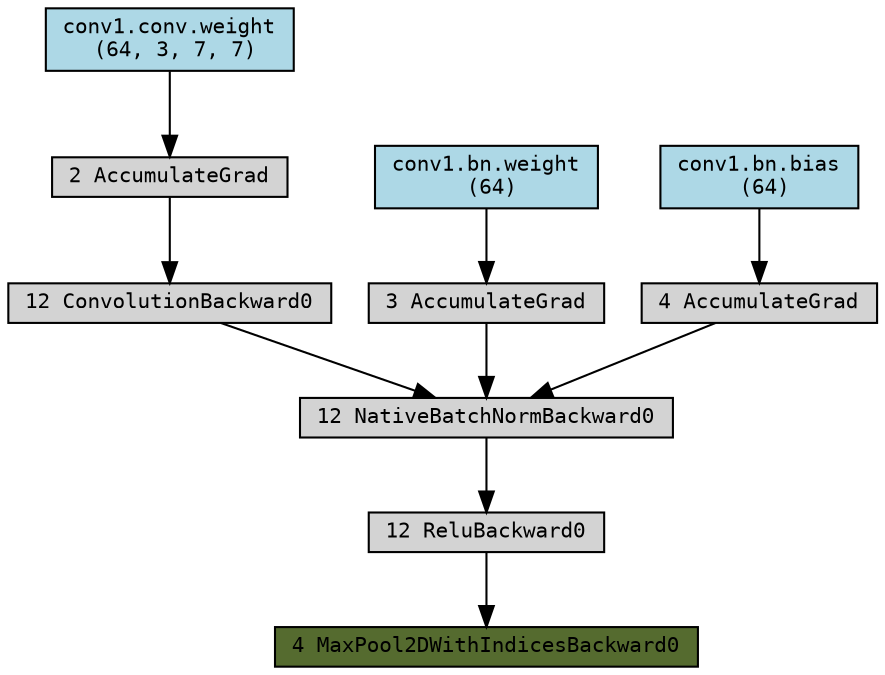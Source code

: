 digraph {
    	graph [size = "183.0,183.0"]
	node [align=left fontname=monospace fontsize=10 height=0.2 ranksep=0.1 shape=box style=filled]
 	140092438450336 [label="4 MaxPool2DWithIndicesBackward0" fillcolor=darkolivegreen]
	140092438450480 [label="12 ReluBackward0"]
	140092438450528 [label="12 NativeBatchNormBackward0"]
	140092438450672 [label="12 ConvolutionBackward0"]
	140092438450624 [label="3 AccumulateGrad"]
	140092438450768 [label="4 AccumulateGrad"]
	140092438450960 [label="2 AccumulateGrad"]
	140092443143040 [label="conv1.bn.weight
 (64)" fillcolor=lightblue]
	140092443143120 [label="conv1.bn.bias
 (64)" fillcolor=lightblue]
	140092575760272 [label="conv1.conv.weight
 (64, 3, 7, 7)" fillcolor=lightblue]
	140092438450480 -> 140092438450336
	140092438450528 -> 140092438450480
	140092438450672 -> 140092438450528
	140092438450624 -> 140092438450528
	140092438450768 -> 140092438450528
	140092438450960 -> 140092438450672
	140092443143040 -> 140092438450624
	140092443143120 -> 140092438450768
	140092575760272 -> 140092438450960
}